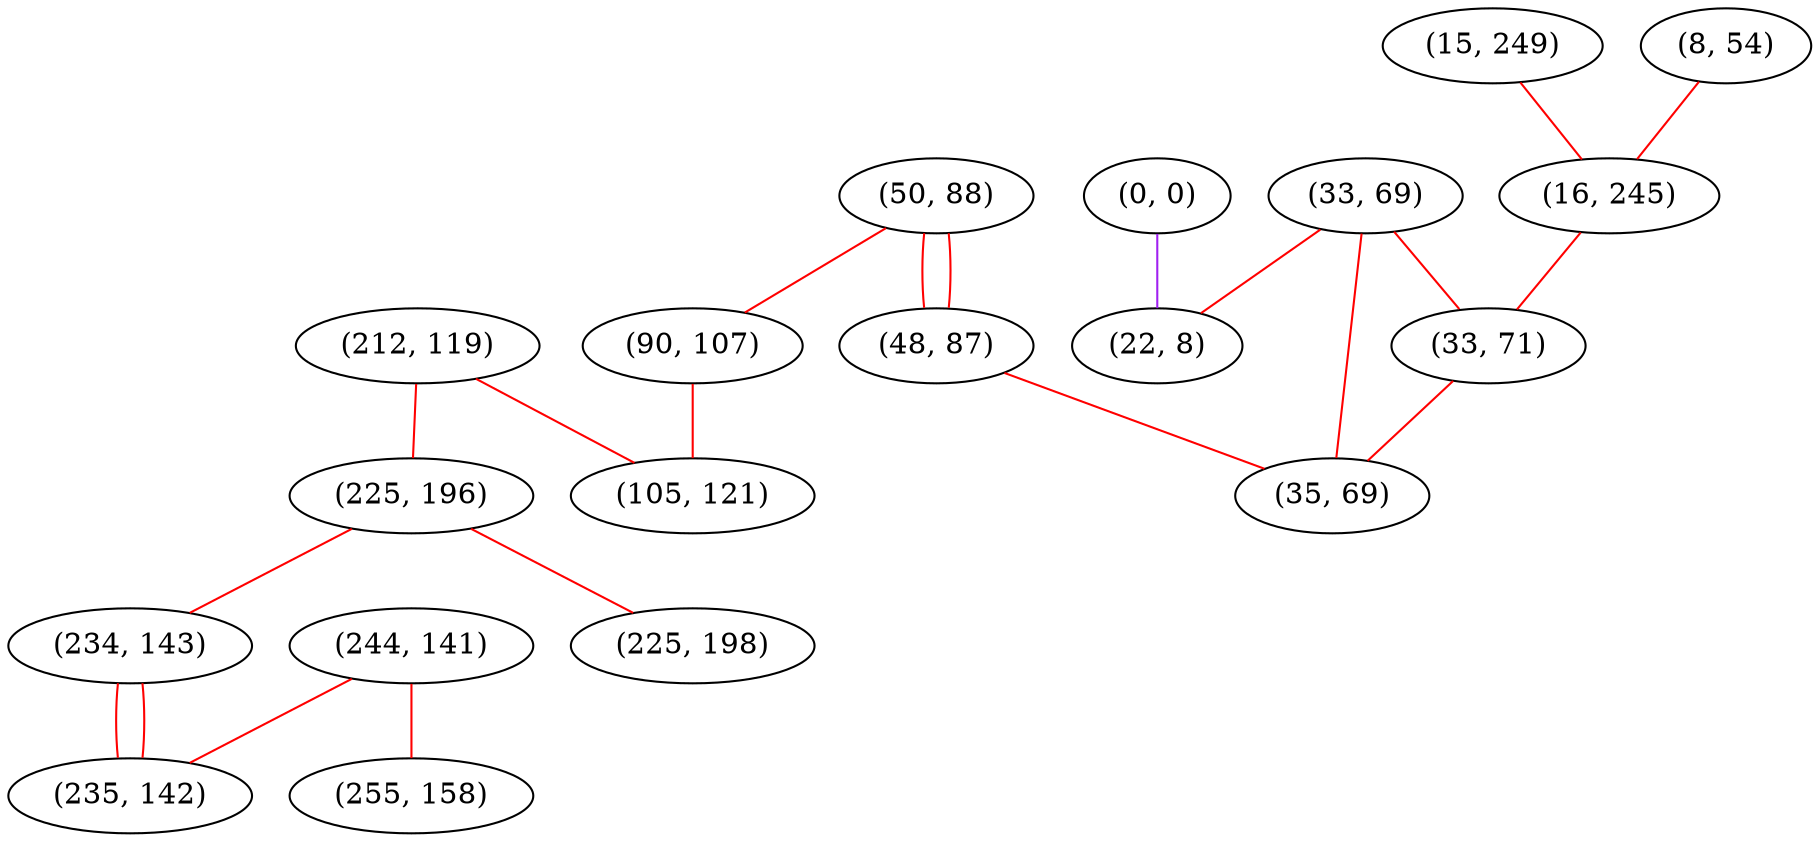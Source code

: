 graph "" {
"(244, 141)";
"(50, 88)";
"(212, 119)";
"(0, 0)";
"(225, 196)";
"(15, 249)";
"(8, 54)";
"(48, 87)";
"(234, 143)";
"(33, 69)";
"(225, 198)";
"(16, 245)";
"(22, 8)";
"(235, 142)";
"(33, 71)";
"(90, 107)";
"(255, 158)";
"(105, 121)";
"(35, 69)";
"(244, 141)" -- "(255, 158)"  [color=red, key=0, weight=1];
"(244, 141)" -- "(235, 142)"  [color=red, key=0, weight=1];
"(50, 88)" -- "(90, 107)"  [color=red, key=0, weight=1];
"(50, 88)" -- "(48, 87)"  [color=red, key=0, weight=1];
"(50, 88)" -- "(48, 87)"  [color=red, key=1, weight=1];
"(212, 119)" -- "(105, 121)"  [color=red, key=0, weight=1];
"(212, 119)" -- "(225, 196)"  [color=red, key=0, weight=1];
"(0, 0)" -- "(22, 8)"  [color=purple, key=0, weight=4];
"(225, 196)" -- "(234, 143)"  [color=red, key=0, weight=1];
"(225, 196)" -- "(225, 198)"  [color=red, key=0, weight=1];
"(15, 249)" -- "(16, 245)"  [color=red, key=0, weight=1];
"(8, 54)" -- "(16, 245)"  [color=red, key=0, weight=1];
"(48, 87)" -- "(35, 69)"  [color=red, key=0, weight=1];
"(234, 143)" -- "(235, 142)"  [color=red, key=0, weight=1];
"(234, 143)" -- "(235, 142)"  [color=red, key=1, weight=1];
"(33, 69)" -- "(35, 69)"  [color=red, key=0, weight=1];
"(33, 69)" -- "(22, 8)"  [color=red, key=0, weight=1];
"(33, 69)" -- "(33, 71)"  [color=red, key=0, weight=1];
"(16, 245)" -- "(33, 71)"  [color=red, key=0, weight=1];
"(33, 71)" -- "(35, 69)"  [color=red, key=0, weight=1];
"(90, 107)" -- "(105, 121)"  [color=red, key=0, weight=1];
}
